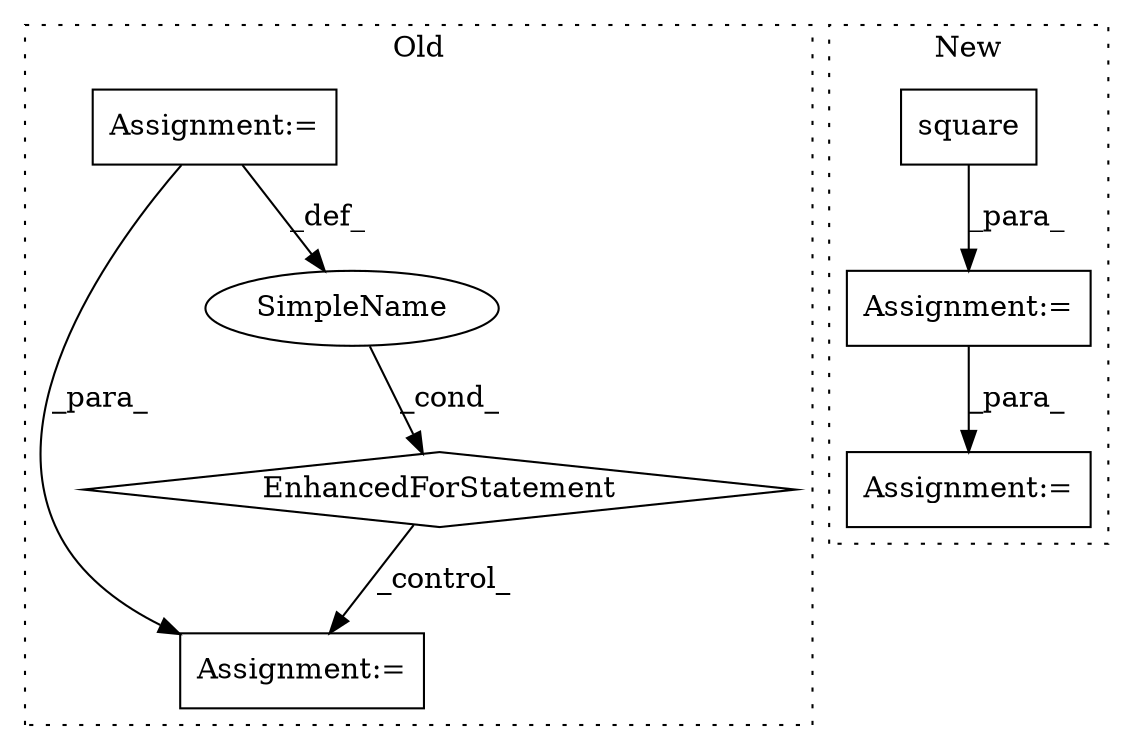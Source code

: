 digraph G {
subgraph cluster0 {
1 [label="EnhancedForStatement" a="70" s="2983,3066" l="53,2" shape="diamond"];
3 [label="Assignment:=" a="7" s="2983,3066" l="53,2" shape="box"];
6 [label="Assignment:=" a="7" s="3234" l="1" shape="box"];
7 [label="SimpleName" a="42" s="3040" l="1" shape="ellipse"];
label = "Old";
style="dotted";
}
subgraph cluster1 {
2 [label="square" a="32" s="2847,2867" l="7,1" shape="box"];
4 [label="Assignment:=" a="7" s="3008" l="1" shape="box"];
5 [label="Assignment:=" a="7" s="3183" l="1" shape="box"];
label = "New";
style="dotted";
}
1 -> 6 [label="_control_"];
2 -> 4 [label="_para_"];
3 -> 7 [label="_def_"];
3 -> 6 [label="_para_"];
4 -> 5 [label="_para_"];
7 -> 1 [label="_cond_"];
}